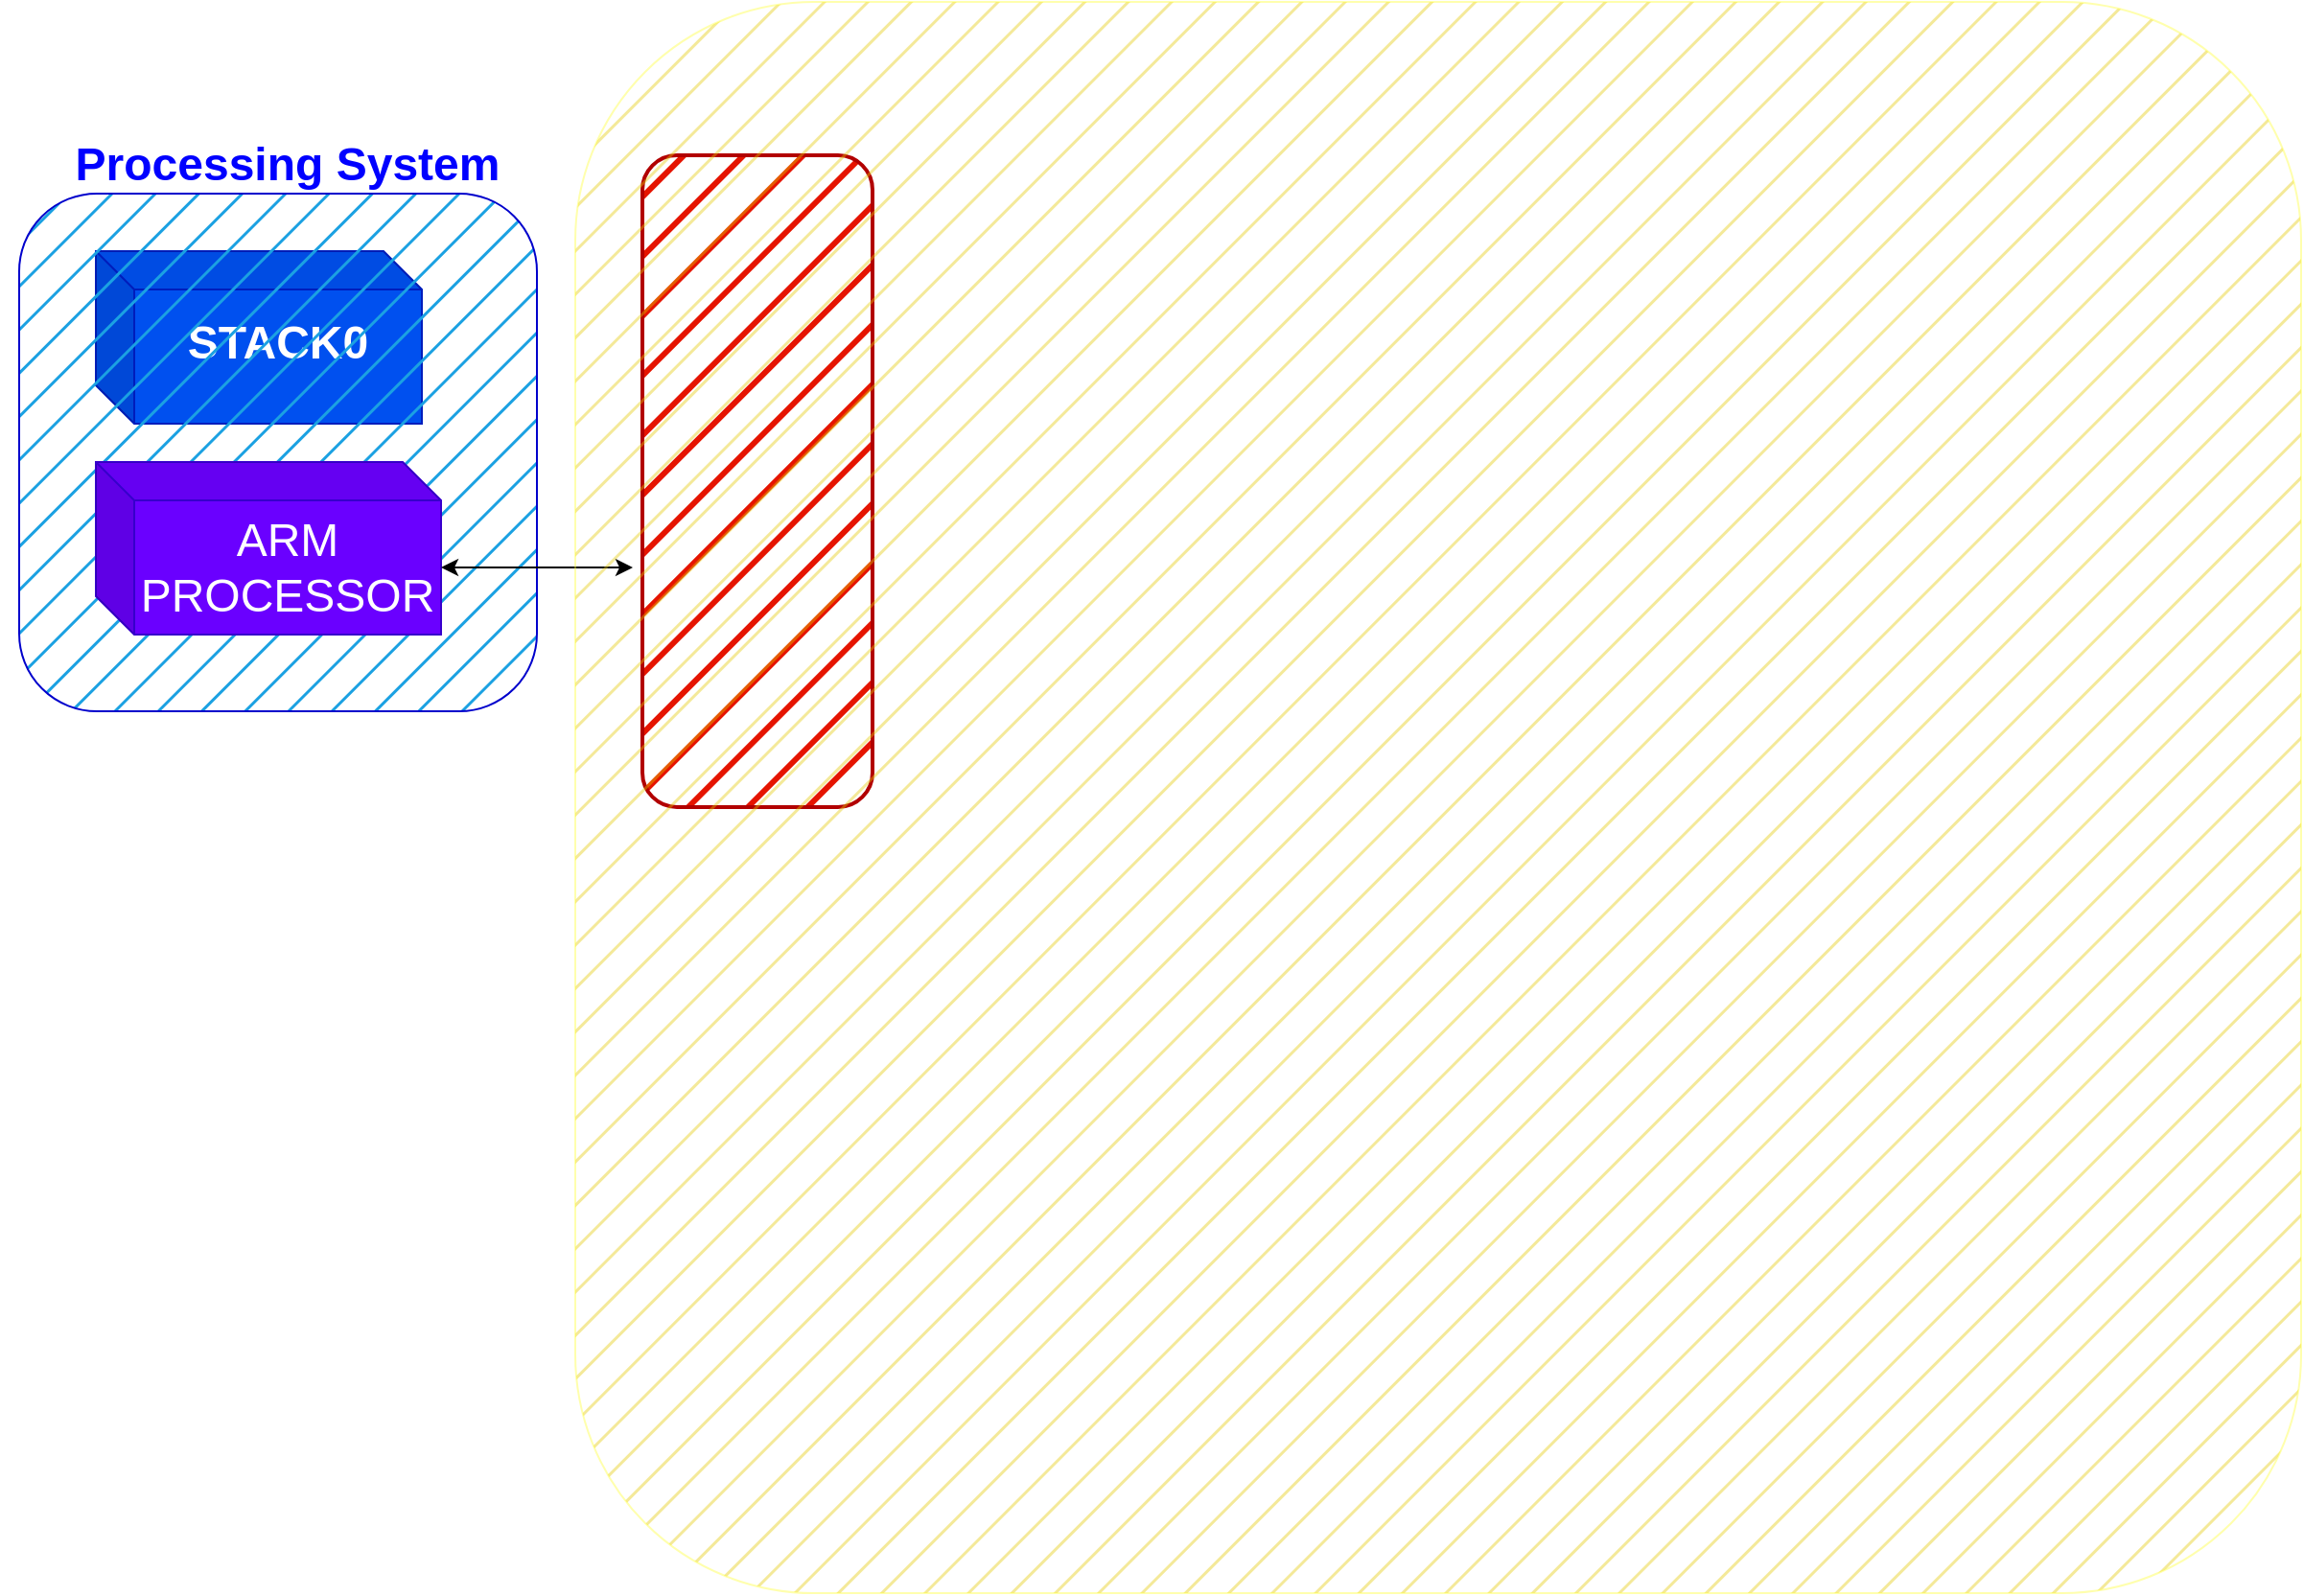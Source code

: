 <mxfile version="21.3.4" type="github">
  <diagram name="Page-1" id="gcy__Qb1ZBH2AbPkypAd">
    <mxGraphModel dx="1750" dy="943" grid="1" gridSize="10" guides="1" tooltips="1" connect="1" arrows="1" fold="1" page="1" pageScale="1" pageWidth="850" pageHeight="1100" math="0" shadow="0">
      <root>
        <mxCell id="0" />
        <mxCell id="1" parent="0" />
        <mxCell id="jSiletz1S2egC7Go8O0c-2" value="&lt;div&gt;&lt;b&gt;&lt;font style=&quot;font-size: 24px;&quot;&gt;STACK0&lt;/font&gt;&lt;/b&gt;&lt;/div&gt;&lt;div&gt;&lt;b&gt;&lt;br&gt;&lt;/b&gt;&lt;/div&gt;" style="shape=cube;whiteSpace=wrap;html=1;boundedLbl=1;backgroundOutline=1;darkOpacity=0.05;darkOpacity2=0.1;fillStyle=auto;fillColor=#0050ef;fontColor=#ffffff;strokeColor=#001DBC;" vertex="1" parent="1">
          <mxGeometry x="80" y="150" width="170" height="90" as="geometry" />
        </mxCell>
        <mxCell id="jSiletz1S2egC7Go8O0c-152" value="" style="whiteSpace=wrap;html=1;aspect=fixed;fillStyle=hatch;fillColor=#1ba1e2;fontColor=#ffffff;strokeColor=#0000CC;rounded=1;perimeterSpacing=10;" vertex="1" parent="1">
          <mxGeometry x="40" y="120" width="270" height="270" as="geometry" />
        </mxCell>
        <mxCell id="jSiletz1S2egC7Go8O0c-154" value="&lt;font style=&quot;font-size: 24px;&quot;&gt;&lt;b&gt;Processing System&lt;/b&gt;&lt;/font&gt;" style="text;html=1;strokeColor=none;fillColor=none;align=center;verticalAlign=middle;whiteSpace=wrap;rounded=0;fontColor=#0000FF;" vertex="1" parent="1">
          <mxGeometry x="30" y="60" width="300" height="90" as="geometry" />
        </mxCell>
        <mxCell id="jSiletz1S2egC7Go8O0c-155" value="&lt;font style=&quot;font-size: 24px;&quot;&gt;ARM PROCESSOR&lt;/font&gt;" style="shape=cube;whiteSpace=wrap;html=1;boundedLbl=1;backgroundOutline=1;darkOpacity=0.05;darkOpacity2=0.1;fillColor=#6a00ff;fontColor=#ffffff;strokeColor=#3700CC;" vertex="1" parent="1">
          <mxGeometry x="80" y="260" width="180" height="90" as="geometry" />
        </mxCell>
        <mxCell id="jSiletz1S2egC7Go8O0c-156" value="" style="endArrow=classic;startArrow=classic;html=1;rounded=0;" edge="1" parent="1">
          <mxGeometry width="50" height="50" relative="1" as="geometry">
            <mxPoint x="260" y="315" as="sourcePoint" />
            <mxPoint x="360" y="315" as="targetPoint" />
            <Array as="points" />
          </mxGeometry>
        </mxCell>
        <mxCell id="jSiletz1S2egC7Go8O0c-158" value="" style="rounded=1;whiteSpace=wrap;html=1;fillStyle=hatch;fillColor=#e51400;strokeWidth=2;perimeterSpacing=0;shadow=0;glass=0;fontColor=#ffffff;strokeColor=#B20000;" vertex="1" parent="1">
          <mxGeometry x="365" y="100" width="120" height="340" as="geometry" />
        </mxCell>
        <mxCell id="jSiletz1S2egC7Go8O0c-159" value="" style="rounded=1;whiteSpace=wrap;html=1;fillColor=#e3c800;fontColor=#000000;strokeColor=#FFFF33;fillStyle=hatch;shadow=0;glass=0;strokeWidth=1;perimeterSpacing=20;opacity=40;" vertex="1" parent="1">
          <mxGeometry x="330" y="20" width="900" height="830" as="geometry" />
        </mxCell>
      </root>
    </mxGraphModel>
  </diagram>
</mxfile>
